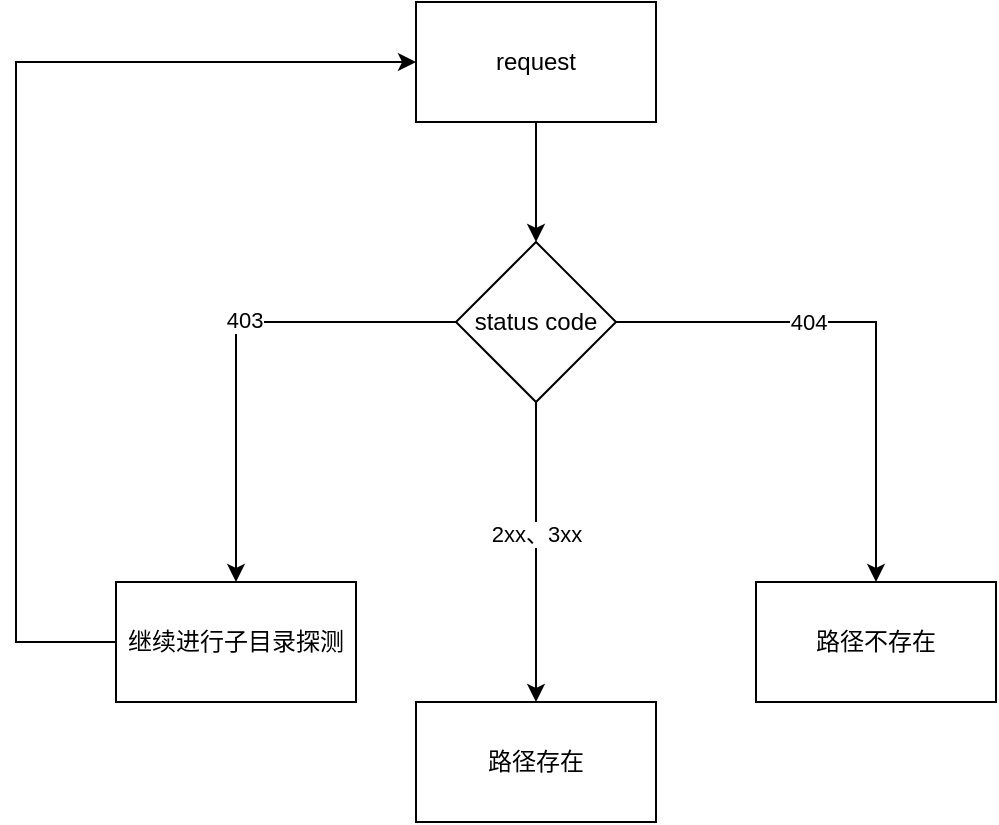 <mxfile version="21.2.1" type="github">
  <diagram name="第 1 页" id="dhtbSQrQPLIDP8PD7pK_">
    <mxGraphModel dx="918" dy="588" grid="1" gridSize="10" guides="1" tooltips="1" connect="1" arrows="1" fold="1" page="1" pageScale="1" pageWidth="827" pageHeight="1169" math="0" shadow="0">
      <root>
        <mxCell id="0" />
        <mxCell id="1" parent="0" />
        <mxCell id="AUCj9lgXTm8hQotpIEhG-11" value="" style="edgeStyle=orthogonalEdgeStyle;rounded=0;orthogonalLoop=1;jettySize=auto;html=1;" edge="1" parent="1" source="AUCj9lgXTm8hQotpIEhG-2" target="AUCj9lgXTm8hQotpIEhG-10">
          <mxGeometry relative="1" as="geometry" />
        </mxCell>
        <mxCell id="AUCj9lgXTm8hQotpIEhG-2" value="request" style="rounded=0;whiteSpace=wrap;html=1;" vertex="1" parent="1">
          <mxGeometry x="320" y="40" width="120" height="60" as="geometry" />
        </mxCell>
        <mxCell id="AUCj9lgXTm8hQotpIEhG-13" value="" style="edgeStyle=orthogonalEdgeStyle;rounded=0;orthogonalLoop=1;jettySize=auto;html=1;" edge="1" parent="1" source="AUCj9lgXTm8hQotpIEhG-10" target="AUCj9lgXTm8hQotpIEhG-12">
          <mxGeometry relative="1" as="geometry" />
        </mxCell>
        <mxCell id="AUCj9lgXTm8hQotpIEhG-14" value="2xx、3xx" style="edgeLabel;html=1;align=center;verticalAlign=middle;resizable=0;points=[];" vertex="1" connectable="0" parent="AUCj9lgXTm8hQotpIEhG-13">
          <mxGeometry x="-0.127" relative="1" as="geometry">
            <mxPoint as="offset" />
          </mxGeometry>
        </mxCell>
        <mxCell id="AUCj9lgXTm8hQotpIEhG-16" value="" style="edgeStyle=orthogonalEdgeStyle;rounded=0;orthogonalLoop=1;jettySize=auto;html=1;" edge="1" parent="1" source="AUCj9lgXTm8hQotpIEhG-10" target="AUCj9lgXTm8hQotpIEhG-15">
          <mxGeometry relative="1" as="geometry" />
        </mxCell>
        <mxCell id="AUCj9lgXTm8hQotpIEhG-17" value="403" style="edgeLabel;html=1;align=center;verticalAlign=middle;resizable=0;points=[];" vertex="1" connectable="0" parent="AUCj9lgXTm8hQotpIEhG-16">
          <mxGeometry x="-0.118" y="-1" relative="1" as="geometry">
            <mxPoint as="offset" />
          </mxGeometry>
        </mxCell>
        <mxCell id="AUCj9lgXTm8hQotpIEhG-19" value="" style="edgeStyle=orthogonalEdgeStyle;rounded=0;orthogonalLoop=1;jettySize=auto;html=1;" edge="1" parent="1" source="AUCj9lgXTm8hQotpIEhG-10" target="AUCj9lgXTm8hQotpIEhG-18">
          <mxGeometry relative="1" as="geometry" />
        </mxCell>
        <mxCell id="AUCj9lgXTm8hQotpIEhG-20" value="404" style="edgeLabel;html=1;align=center;verticalAlign=middle;resizable=0;points=[];" vertex="1" connectable="0" parent="AUCj9lgXTm8hQotpIEhG-19">
          <mxGeometry x="-0.344" y="-3" relative="1" as="geometry">
            <mxPoint x="10" y="-3" as="offset" />
          </mxGeometry>
        </mxCell>
        <mxCell id="AUCj9lgXTm8hQotpIEhG-10" value="status code" style="rhombus;whiteSpace=wrap;html=1;rounded=0;" vertex="1" parent="1">
          <mxGeometry x="340" y="160" width="80" height="80" as="geometry" />
        </mxCell>
        <mxCell id="AUCj9lgXTm8hQotpIEhG-12" value="路径存在" style="rounded=0;whiteSpace=wrap;html=1;" vertex="1" parent="1">
          <mxGeometry x="320" y="390" width="120" height="60" as="geometry" />
        </mxCell>
        <mxCell id="AUCj9lgXTm8hQotpIEhG-21" style="edgeStyle=orthogonalEdgeStyle;rounded=0;orthogonalLoop=1;jettySize=auto;html=1;entryX=0;entryY=0.5;entryDx=0;entryDy=0;" edge="1" parent="1" source="AUCj9lgXTm8hQotpIEhG-15" target="AUCj9lgXTm8hQotpIEhG-2">
          <mxGeometry relative="1" as="geometry">
            <Array as="points">
              <mxPoint x="120" y="360" />
              <mxPoint x="120" y="70" />
            </Array>
          </mxGeometry>
        </mxCell>
        <mxCell id="AUCj9lgXTm8hQotpIEhG-15" value="继续进行子目录探测" style="rounded=0;whiteSpace=wrap;html=1;" vertex="1" parent="1">
          <mxGeometry x="170" y="330" width="120" height="60" as="geometry" />
        </mxCell>
        <mxCell id="AUCj9lgXTm8hQotpIEhG-18" value="路径不存在" style="whiteSpace=wrap;html=1;rounded=0;" vertex="1" parent="1">
          <mxGeometry x="490" y="330" width="120" height="60" as="geometry" />
        </mxCell>
      </root>
    </mxGraphModel>
  </diagram>
</mxfile>
